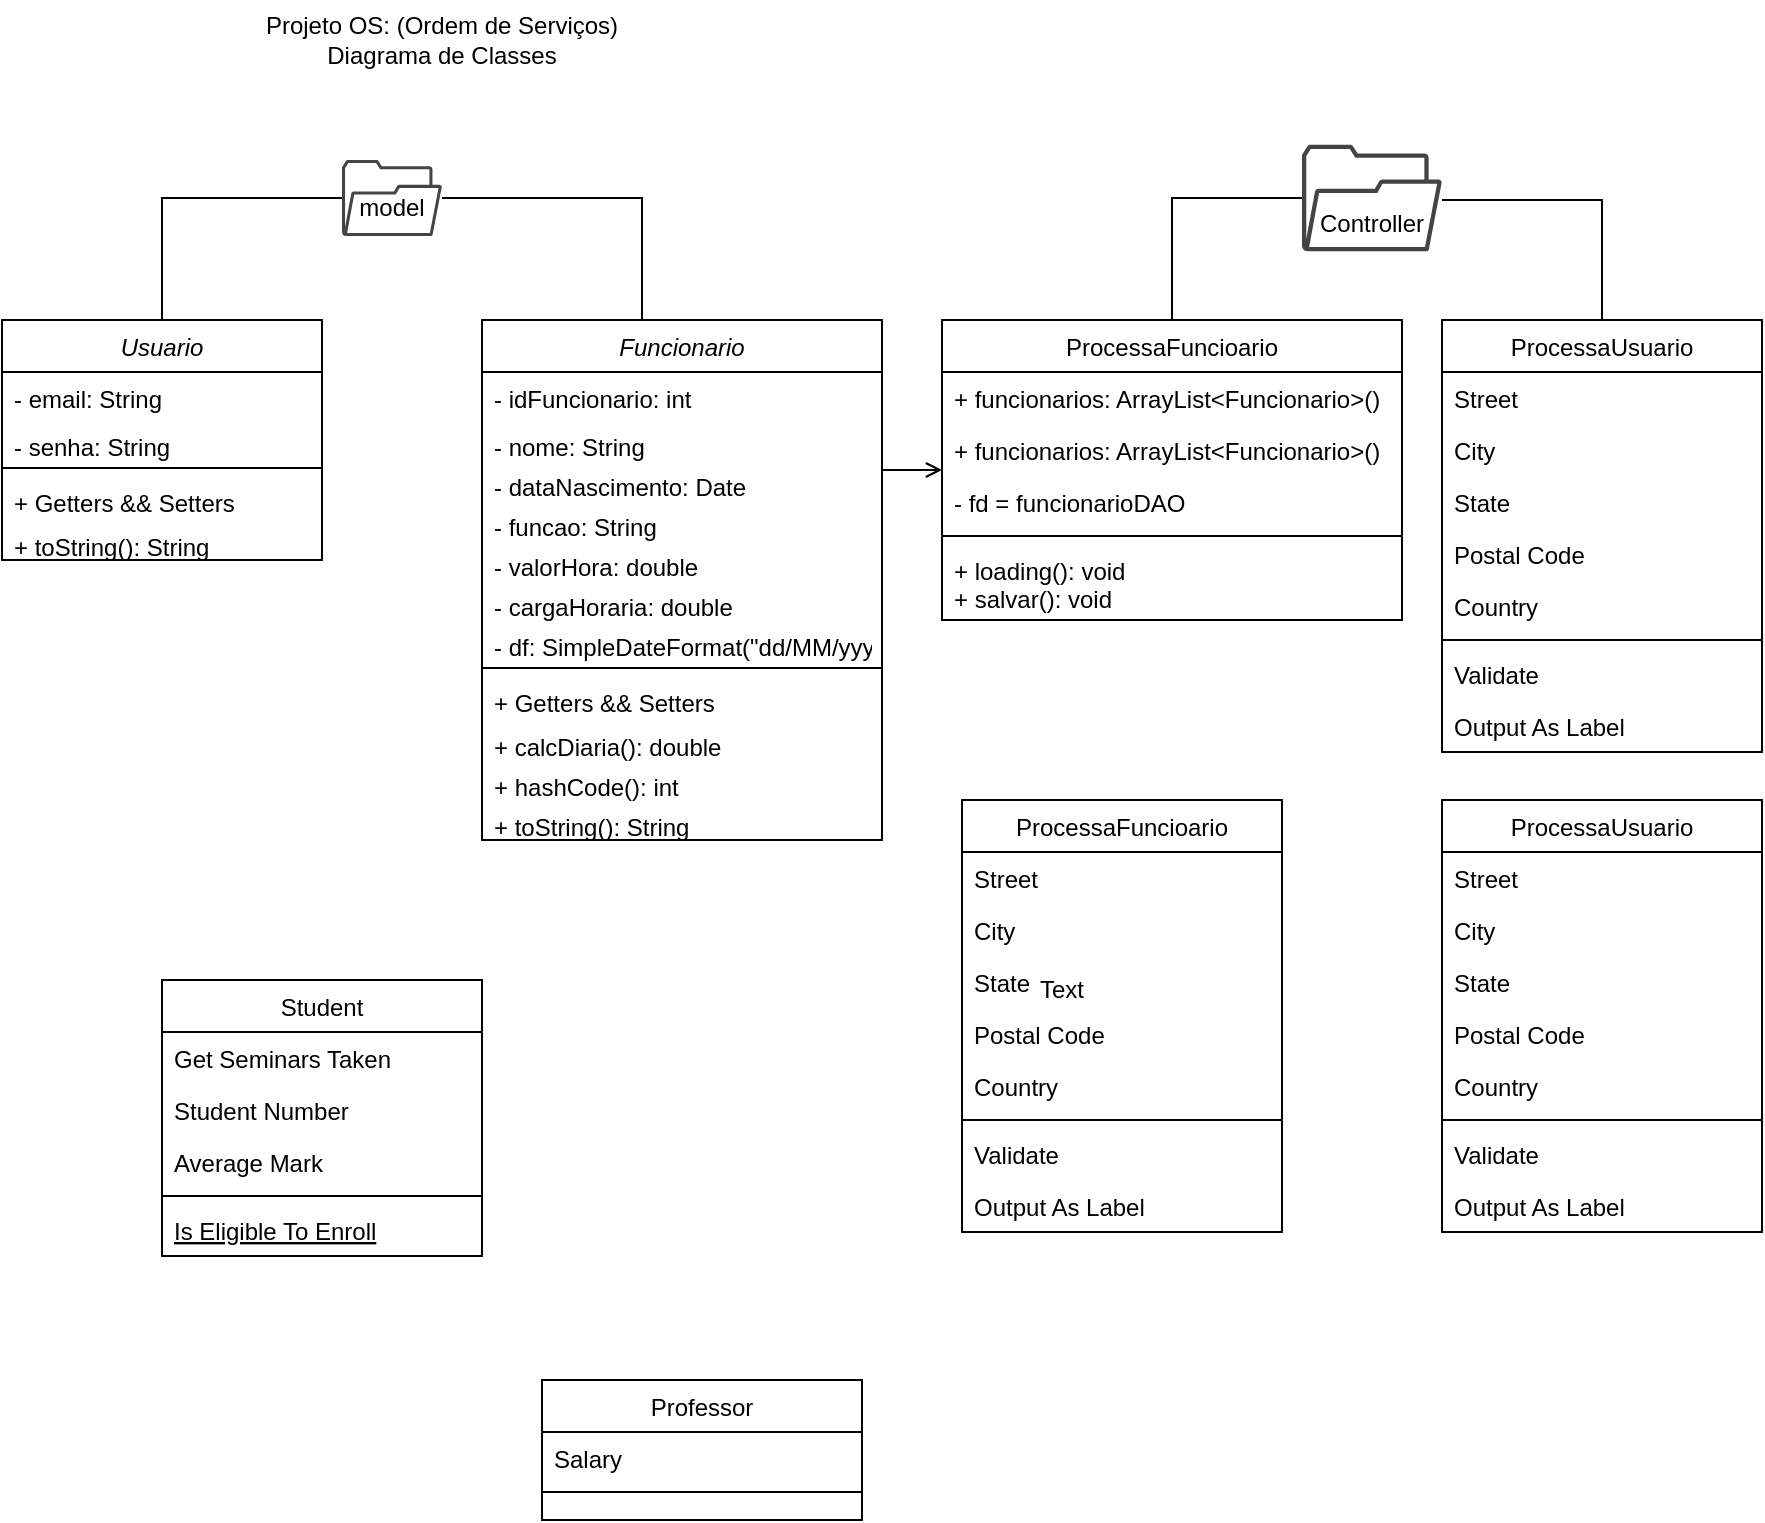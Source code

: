 <mxfile version="18.0.1" type="device"><diagram id="C5RBs43oDa-KdzZeNtuy" name="Page-1"><mxGraphModel dx="1185" dy="614" grid="1" gridSize="10" guides="1" tooltips="1" connect="1" arrows="1" fold="1" page="1" pageScale="1" pageWidth="827" pageHeight="1169" math="0" shadow="0"><root><mxCell id="WIyWlLk6GJQsqaUBKTNV-0"/><mxCell id="WIyWlLk6GJQsqaUBKTNV-1" parent="WIyWlLk6GJQsqaUBKTNV-0"/><mxCell id="zkfFHV4jXpPFQw0GAbJ--0" value="Funcionario" style="swimlane;fontStyle=2;align=center;verticalAlign=top;childLayout=stackLayout;horizontal=1;startSize=26;horizontalStack=0;resizeParent=1;resizeLast=0;collapsible=1;marginBottom=0;rounded=0;shadow=0;strokeWidth=1;" parent="WIyWlLk6GJQsqaUBKTNV-1" vertex="1"><mxGeometry x="280" y="200" width="200" height="260" as="geometry"><mxRectangle x="230" y="140" width="160" height="26" as="alternateBounds"/></mxGeometry></mxCell><mxCell id="zkfFHV4jXpPFQw0GAbJ--1" value="- idFuncionario: int" style="text;align=left;verticalAlign=top;spacingLeft=4;spacingRight=4;overflow=hidden;rotatable=0;points=[[0,0.5],[1,0.5]];portConstraint=eastwest;" parent="zkfFHV4jXpPFQw0GAbJ--0" vertex="1"><mxGeometry y="26" width="200" height="24" as="geometry"/></mxCell><mxCell id="URoHY8AbntJ8hJaSBTkC-378" value="- nome: String" style="text;align=left;verticalAlign=top;spacingLeft=4;spacingRight=4;overflow=hidden;rotatable=0;points=[[0,0.5],[1,0.5]];portConstraint=eastwest;" vertex="1" parent="zkfFHV4jXpPFQw0GAbJ--0"><mxGeometry y="50" width="200" height="20" as="geometry"/></mxCell><mxCell id="URoHY8AbntJ8hJaSBTkC-379" value="- dataNascimento: Date" style="text;align=left;verticalAlign=top;spacingLeft=4;spacingRight=4;overflow=hidden;rotatable=0;points=[[0,0.5],[1,0.5]];portConstraint=eastwest;" vertex="1" parent="zkfFHV4jXpPFQw0GAbJ--0"><mxGeometry y="70" width="200" height="20" as="geometry"/></mxCell><mxCell id="URoHY8AbntJ8hJaSBTkC-381" value="- funcao: String" style="text;align=left;verticalAlign=top;spacingLeft=4;spacingRight=4;overflow=hidden;rotatable=0;points=[[0,0.5],[1,0.5]];portConstraint=eastwest;" vertex="1" parent="zkfFHV4jXpPFQw0GAbJ--0"><mxGeometry y="90" width="200" height="20" as="geometry"/></mxCell><mxCell id="URoHY8AbntJ8hJaSBTkC-382" value="- valorHora: double" style="text;align=left;verticalAlign=top;spacingLeft=4;spacingRight=4;overflow=hidden;rotatable=0;points=[[0,0.5],[1,0.5]];portConstraint=eastwest;" vertex="1" parent="zkfFHV4jXpPFQw0GAbJ--0"><mxGeometry y="110" width="200" height="20" as="geometry"/></mxCell><mxCell id="URoHY8AbntJ8hJaSBTkC-383" value="- cargaHoraria: double" style="text;align=left;verticalAlign=top;spacingLeft=4;spacingRight=4;overflow=hidden;rotatable=0;points=[[0,0.5],[1,0.5]];portConstraint=eastwest;" vertex="1" parent="zkfFHV4jXpPFQw0GAbJ--0"><mxGeometry y="130" width="200" height="20" as="geometry"/></mxCell><mxCell id="URoHY8AbntJ8hJaSBTkC-384" value="- df: SimpleDateFormat(&quot;dd/MM/yyyy&quot;)" style="text;align=left;verticalAlign=top;spacingLeft=4;spacingRight=4;overflow=hidden;rotatable=0;points=[[0,0.5],[1,0.5]];portConstraint=eastwest;" vertex="1" parent="zkfFHV4jXpPFQw0GAbJ--0"><mxGeometry y="150" width="200" height="20" as="geometry"/></mxCell><mxCell id="zkfFHV4jXpPFQw0GAbJ--4" value="" style="line;html=1;strokeWidth=1;align=left;verticalAlign=middle;spacingTop=-1;spacingLeft=3;spacingRight=3;rotatable=0;labelPosition=right;points=[];portConstraint=eastwest;" parent="zkfFHV4jXpPFQw0GAbJ--0" vertex="1"><mxGeometry y="170" width="200" height="8" as="geometry"/></mxCell><mxCell id="zkfFHV4jXpPFQw0GAbJ--5" value="+ Getters &amp;&amp; Setters" style="text;align=left;verticalAlign=top;spacingLeft=4;spacingRight=4;overflow=hidden;rotatable=0;points=[[0,0.5],[1,0.5]];portConstraint=eastwest;" parent="zkfFHV4jXpPFQw0GAbJ--0" vertex="1"><mxGeometry y="178" width="200" height="22" as="geometry"/></mxCell><mxCell id="URoHY8AbntJ8hJaSBTkC-385" value="+ calcDiaria(): double" style="text;align=left;verticalAlign=top;spacingLeft=4;spacingRight=4;overflow=hidden;rotatable=0;points=[[0,0.5],[1,0.5]];portConstraint=eastwest;" vertex="1" parent="zkfFHV4jXpPFQw0GAbJ--0"><mxGeometry y="200" width="200" height="20" as="geometry"/></mxCell><mxCell id="URoHY8AbntJ8hJaSBTkC-386" value="+ hashCode(): int" style="text;align=left;verticalAlign=top;spacingLeft=4;spacingRight=4;overflow=hidden;rotatable=0;points=[[0,0.5],[1,0.5]];portConstraint=eastwest;" vertex="1" parent="zkfFHV4jXpPFQw0GAbJ--0"><mxGeometry y="220" width="200" height="20" as="geometry"/></mxCell><mxCell id="URoHY8AbntJ8hJaSBTkC-387" value="+ toString(): String" style="text;align=left;verticalAlign=top;spacingLeft=4;spacingRight=4;overflow=hidden;rotatable=0;points=[[0,0.5],[1,0.5]];portConstraint=eastwest;" vertex="1" parent="zkfFHV4jXpPFQw0GAbJ--0"><mxGeometry y="240" width="200" height="20" as="geometry"/></mxCell><mxCell id="zkfFHV4jXpPFQw0GAbJ--6" value="Student" style="swimlane;fontStyle=0;align=center;verticalAlign=top;childLayout=stackLayout;horizontal=1;startSize=26;horizontalStack=0;resizeParent=1;resizeLast=0;collapsible=1;marginBottom=0;rounded=0;shadow=0;strokeWidth=1;" parent="WIyWlLk6GJQsqaUBKTNV-1" vertex="1"><mxGeometry x="120" y="530" width="160" height="138" as="geometry"><mxRectangle x="130" y="380" width="160" height="26" as="alternateBounds"/></mxGeometry></mxCell><mxCell id="zkfFHV4jXpPFQw0GAbJ--11" value="Get Seminars Taken" style="text;align=left;verticalAlign=top;spacingLeft=4;spacingRight=4;overflow=hidden;rotatable=0;points=[[0,0.5],[1,0.5]];portConstraint=eastwest;" parent="zkfFHV4jXpPFQw0GAbJ--6" vertex="1"><mxGeometry y="26" width="160" height="26" as="geometry"/></mxCell><mxCell id="zkfFHV4jXpPFQw0GAbJ--7" value="Student Number" style="text;align=left;verticalAlign=top;spacingLeft=4;spacingRight=4;overflow=hidden;rotatable=0;points=[[0,0.5],[1,0.5]];portConstraint=eastwest;" parent="zkfFHV4jXpPFQw0GAbJ--6" vertex="1"><mxGeometry y="52" width="160" height="26" as="geometry"/></mxCell><mxCell id="zkfFHV4jXpPFQw0GAbJ--8" value="Average Mark" style="text;align=left;verticalAlign=top;spacingLeft=4;spacingRight=4;overflow=hidden;rotatable=0;points=[[0,0.5],[1,0.5]];portConstraint=eastwest;rounded=0;shadow=0;html=0;" parent="zkfFHV4jXpPFQw0GAbJ--6" vertex="1"><mxGeometry y="78" width="160" height="26" as="geometry"/></mxCell><mxCell id="zkfFHV4jXpPFQw0GAbJ--9" value="" style="line;html=1;strokeWidth=1;align=left;verticalAlign=middle;spacingTop=-1;spacingLeft=3;spacingRight=3;rotatable=0;labelPosition=right;points=[];portConstraint=eastwest;" parent="zkfFHV4jXpPFQw0GAbJ--6" vertex="1"><mxGeometry y="104" width="160" height="8" as="geometry"/></mxCell><mxCell id="zkfFHV4jXpPFQw0GAbJ--10" value="Is Eligible To Enroll" style="text;align=left;verticalAlign=top;spacingLeft=4;spacingRight=4;overflow=hidden;rotatable=0;points=[[0,0.5],[1,0.5]];portConstraint=eastwest;fontStyle=4" parent="zkfFHV4jXpPFQw0GAbJ--6" vertex="1"><mxGeometry y="112" width="160" height="26" as="geometry"/></mxCell><mxCell id="zkfFHV4jXpPFQw0GAbJ--13" value="Professor" style="swimlane;fontStyle=0;align=center;verticalAlign=top;childLayout=stackLayout;horizontal=1;startSize=26;horizontalStack=0;resizeParent=1;resizeLast=0;collapsible=1;marginBottom=0;rounded=0;shadow=0;strokeWidth=1;" parent="WIyWlLk6GJQsqaUBKTNV-1" vertex="1"><mxGeometry x="310" y="730" width="160" height="70" as="geometry"><mxRectangle x="340" y="380" width="170" height="26" as="alternateBounds"/></mxGeometry></mxCell><mxCell id="zkfFHV4jXpPFQw0GAbJ--14" value="Salary" style="text;align=left;verticalAlign=top;spacingLeft=4;spacingRight=4;overflow=hidden;rotatable=0;points=[[0,0.5],[1,0.5]];portConstraint=eastwest;" parent="zkfFHV4jXpPFQw0GAbJ--13" vertex="1"><mxGeometry y="26" width="160" height="26" as="geometry"/></mxCell><mxCell id="zkfFHV4jXpPFQw0GAbJ--15" value="" style="line;html=1;strokeWidth=1;align=left;verticalAlign=middle;spacingTop=-1;spacingLeft=3;spacingRight=3;rotatable=0;labelPosition=right;points=[];portConstraint=eastwest;" parent="zkfFHV4jXpPFQw0GAbJ--13" vertex="1"><mxGeometry y="52" width="160" height="8" as="geometry"/></mxCell><mxCell id="zkfFHV4jXpPFQw0GAbJ--17" value="ProcessaFuncioario" style="swimlane;fontStyle=0;align=center;verticalAlign=top;childLayout=stackLayout;horizontal=1;startSize=26;horizontalStack=0;resizeParent=1;resizeLast=0;collapsible=1;marginBottom=0;rounded=0;shadow=0;strokeWidth=1;" parent="WIyWlLk6GJQsqaUBKTNV-1" vertex="1"><mxGeometry x="510" y="200" width="230" height="150" as="geometry"><mxRectangle x="550" y="140" width="160" height="26" as="alternateBounds"/></mxGeometry></mxCell><mxCell id="zkfFHV4jXpPFQw0GAbJ--20" value="+ funcionarios: ArrayList&lt;Funcionario&gt;()" style="text;align=left;verticalAlign=top;spacingLeft=4;spacingRight=4;overflow=hidden;rotatable=0;points=[[0,0.5],[1,0.5]];portConstraint=eastwest;rounded=0;shadow=0;html=0;" parent="zkfFHV4jXpPFQw0GAbJ--17" vertex="1"><mxGeometry y="26" width="230" height="26" as="geometry"/></mxCell><mxCell id="URoHY8AbntJ8hJaSBTkC-407" value="+ funcionarios: ArrayList&lt;Funcionario&gt;()" style="text;align=left;verticalAlign=top;spacingLeft=4;spacingRight=4;overflow=hidden;rotatable=0;points=[[0,0.5],[1,0.5]];portConstraint=eastwest;rounded=0;shadow=0;html=0;" vertex="1" parent="zkfFHV4jXpPFQw0GAbJ--17"><mxGeometry y="52" width="230" height="26" as="geometry"/></mxCell><mxCell id="URoHY8AbntJ8hJaSBTkC-408" value="- fd = funcionarioDAO" style="text;align=left;verticalAlign=top;spacingLeft=4;spacingRight=4;overflow=hidden;rotatable=0;points=[[0,0.5],[1,0.5]];portConstraint=eastwest;rounded=0;shadow=0;html=0;" vertex="1" parent="zkfFHV4jXpPFQw0GAbJ--17"><mxGeometry y="78" width="230" height="26" as="geometry"/></mxCell><mxCell id="zkfFHV4jXpPFQw0GAbJ--23" value="" style="line;html=1;strokeWidth=1;align=left;verticalAlign=middle;spacingTop=-1;spacingLeft=3;spacingRight=3;rotatable=0;labelPosition=right;points=[];portConstraint=eastwest;" parent="zkfFHV4jXpPFQw0GAbJ--17" vertex="1"><mxGeometry y="104" width="230" height="8" as="geometry"/></mxCell><mxCell id="zkfFHV4jXpPFQw0GAbJ--24" value="+ loading(): void&#10;+ salvar(): void" style="text;align=left;verticalAlign=top;spacingLeft=4;spacingRight=4;overflow=hidden;rotatable=0;points=[[0,0.5],[1,0.5]];portConstraint=eastwest;" parent="zkfFHV4jXpPFQw0GAbJ--17" vertex="1"><mxGeometry y="112" width="230" height="38" as="geometry"/></mxCell><mxCell id="zkfFHV4jXpPFQw0GAbJ--26" value="" style="endArrow=open;shadow=0;strokeWidth=1;rounded=0;endFill=1;edgeStyle=elbowEdgeStyle;elbow=vertical;" parent="WIyWlLk6GJQsqaUBKTNV-1" source="zkfFHV4jXpPFQw0GAbJ--0" target="zkfFHV4jXpPFQw0GAbJ--17" edge="1"><mxGeometry x="0.5" y="41" relative="1" as="geometry"><mxPoint x="500" y="272" as="sourcePoint"/><mxPoint x="660" y="272" as="targetPoint"/><mxPoint x="-40" y="32" as="offset"/></mxGeometry></mxCell><mxCell id="URoHY8AbntJ8hJaSBTkC-0" value="Projeto OS: (Ordem de Serviços)&lt;br&gt;Diagrama de Classes" style="text;html=1;strokeColor=none;fillColor=none;align=center;verticalAlign=middle;whiteSpace=wrap;rounded=0;" vertex="1" parent="WIyWlLk6GJQsqaUBKTNV-1"><mxGeometry x="120" y="40" width="280" height="40" as="geometry"/></mxCell><mxCell id="URoHY8AbntJ8hJaSBTkC-5" style="edgeStyle=orthogonalEdgeStyle;rounded=0;orthogonalLoop=1;jettySize=auto;html=1;entryX=0.5;entryY=0;entryDx=0;entryDy=0;endArrow=none;endFill=0;" edge="1" parent="WIyWlLk6GJQsqaUBKTNV-1" source="URoHY8AbntJ8hJaSBTkC-1" target="zkfFHV4jXpPFQw0GAbJ--0"><mxGeometry relative="1" as="geometry"><Array as="points"><mxPoint x="360" y="139"/></Array></mxGeometry></mxCell><mxCell id="URoHY8AbntJ8hJaSBTkC-24" style="edgeStyle=orthogonalEdgeStyle;rounded=0;orthogonalLoop=1;jettySize=auto;html=1;entryX=0.5;entryY=0;entryDx=0;entryDy=0;endArrow=none;endFill=0;" edge="1" parent="WIyWlLk6GJQsqaUBKTNV-1" source="URoHY8AbntJ8hJaSBTkC-1" target="URoHY8AbntJ8hJaSBTkC-8"><mxGeometry relative="1" as="geometry"/></mxCell><mxCell id="URoHY8AbntJ8hJaSBTkC-1" value="" style="sketch=0;pointerEvents=1;shadow=0;dashed=0;html=1;strokeColor=none;fillColor=#434445;aspect=fixed;labelPosition=center;verticalLabelPosition=bottom;verticalAlign=top;align=center;outlineConnect=0;shape=mxgraph.vvd.folder;" vertex="1" parent="WIyWlLk6GJQsqaUBKTNV-1"><mxGeometry x="210" y="120" width="50" height="38" as="geometry"/></mxCell><mxCell id="URoHY8AbntJ8hJaSBTkC-7" value="model" style="text;html=1;strokeColor=none;fillColor=none;align=center;verticalAlign=middle;whiteSpace=wrap;rounded=0;" vertex="1" parent="WIyWlLk6GJQsqaUBKTNV-1"><mxGeometry x="215" y="130" width="40" height="28" as="geometry"/></mxCell><mxCell id="URoHY8AbntJ8hJaSBTkC-8" value="Usuario" style="swimlane;fontStyle=2;align=center;verticalAlign=top;childLayout=stackLayout;horizontal=1;startSize=26;horizontalStack=0;resizeParent=1;resizeLast=0;collapsible=1;marginBottom=0;rounded=0;shadow=0;strokeWidth=1;" vertex="1" parent="WIyWlLk6GJQsqaUBKTNV-1"><mxGeometry x="40" y="200" width="160" height="120" as="geometry"><mxRectangle x="230" y="140" width="160" height="26" as="alternateBounds"/></mxGeometry></mxCell><mxCell id="URoHY8AbntJ8hJaSBTkC-9" value="- email: String" style="text;align=left;verticalAlign=top;spacingLeft=4;spacingRight=4;overflow=hidden;rotatable=0;points=[[0,0.5],[1,0.5]];portConstraint=eastwest;" vertex="1" parent="URoHY8AbntJ8hJaSBTkC-8"><mxGeometry y="26" width="160" height="24" as="geometry"/></mxCell><mxCell id="URoHY8AbntJ8hJaSBTkC-10" value="- senha: String" style="text;align=left;verticalAlign=top;spacingLeft=4;spacingRight=4;overflow=hidden;rotatable=0;points=[[0,0.5],[1,0.5]];portConstraint=eastwest;rounded=0;shadow=0;html=0;" vertex="1" parent="URoHY8AbntJ8hJaSBTkC-8"><mxGeometry y="50" width="160" height="20" as="geometry"/></mxCell><mxCell id="URoHY8AbntJ8hJaSBTkC-12" value="" style="line;html=1;strokeWidth=1;align=left;verticalAlign=middle;spacingTop=-1;spacingLeft=3;spacingRight=3;rotatable=0;labelPosition=right;points=[];portConstraint=eastwest;" vertex="1" parent="URoHY8AbntJ8hJaSBTkC-8"><mxGeometry y="70" width="160" height="8" as="geometry"/></mxCell><mxCell id="URoHY8AbntJ8hJaSBTkC-13" value="+ Getters &amp;&amp; Setters" style="text;align=left;verticalAlign=top;spacingLeft=4;spacingRight=4;overflow=hidden;rotatable=0;points=[[0,0.5],[1,0.5]];portConstraint=eastwest;" vertex="1" parent="URoHY8AbntJ8hJaSBTkC-8"><mxGeometry y="78" width="160" height="22" as="geometry"/></mxCell><mxCell id="URoHY8AbntJ8hJaSBTkC-375" value="+ toString(): String" style="text;align=left;verticalAlign=top;spacingLeft=4;spacingRight=4;overflow=hidden;rotatable=0;points=[[0,0.5],[1,0.5]];portConstraint=eastwest;" vertex="1" parent="URoHY8AbntJ8hJaSBTkC-8"><mxGeometry y="100" width="160" height="20" as="geometry"/></mxCell><mxCell id="URoHY8AbntJ8hJaSBTkC-15" value="ProcessaUsuario" style="swimlane;fontStyle=0;align=center;verticalAlign=top;childLayout=stackLayout;horizontal=1;startSize=26;horizontalStack=0;resizeParent=1;resizeLast=0;collapsible=1;marginBottom=0;rounded=0;shadow=0;strokeWidth=1;" vertex="1" parent="WIyWlLk6GJQsqaUBKTNV-1"><mxGeometry x="760" y="200" width="160" height="216" as="geometry"><mxRectangle x="550" y="140" width="160" height="26" as="alternateBounds"/></mxGeometry></mxCell><mxCell id="URoHY8AbntJ8hJaSBTkC-16" value="Street" style="text;align=left;verticalAlign=top;spacingLeft=4;spacingRight=4;overflow=hidden;rotatable=0;points=[[0,0.5],[1,0.5]];portConstraint=eastwest;" vertex="1" parent="URoHY8AbntJ8hJaSBTkC-15"><mxGeometry y="26" width="160" height="26" as="geometry"/></mxCell><mxCell id="URoHY8AbntJ8hJaSBTkC-17" value="City" style="text;align=left;verticalAlign=top;spacingLeft=4;spacingRight=4;overflow=hidden;rotatable=0;points=[[0,0.5],[1,0.5]];portConstraint=eastwest;rounded=0;shadow=0;html=0;" vertex="1" parent="URoHY8AbntJ8hJaSBTkC-15"><mxGeometry y="52" width="160" height="26" as="geometry"/></mxCell><mxCell id="URoHY8AbntJ8hJaSBTkC-18" value="State" style="text;align=left;verticalAlign=top;spacingLeft=4;spacingRight=4;overflow=hidden;rotatable=0;points=[[0,0.5],[1,0.5]];portConstraint=eastwest;rounded=0;shadow=0;html=0;" vertex="1" parent="URoHY8AbntJ8hJaSBTkC-15"><mxGeometry y="78" width="160" height="26" as="geometry"/></mxCell><mxCell id="URoHY8AbntJ8hJaSBTkC-19" value="Postal Code" style="text;align=left;verticalAlign=top;spacingLeft=4;spacingRight=4;overflow=hidden;rotatable=0;points=[[0,0.5],[1,0.5]];portConstraint=eastwest;rounded=0;shadow=0;html=0;" vertex="1" parent="URoHY8AbntJ8hJaSBTkC-15"><mxGeometry y="104" width="160" height="26" as="geometry"/></mxCell><mxCell id="URoHY8AbntJ8hJaSBTkC-20" value="Country" style="text;align=left;verticalAlign=top;spacingLeft=4;spacingRight=4;overflow=hidden;rotatable=0;points=[[0,0.5],[1,0.5]];portConstraint=eastwest;rounded=0;shadow=0;html=0;" vertex="1" parent="URoHY8AbntJ8hJaSBTkC-15"><mxGeometry y="130" width="160" height="26" as="geometry"/></mxCell><mxCell id="URoHY8AbntJ8hJaSBTkC-21" value="" style="line;html=1;strokeWidth=1;align=left;verticalAlign=middle;spacingTop=-1;spacingLeft=3;spacingRight=3;rotatable=0;labelPosition=right;points=[];portConstraint=eastwest;" vertex="1" parent="URoHY8AbntJ8hJaSBTkC-15"><mxGeometry y="156" width="160" height="8" as="geometry"/></mxCell><mxCell id="URoHY8AbntJ8hJaSBTkC-22" value="Validate" style="text;align=left;verticalAlign=top;spacingLeft=4;spacingRight=4;overflow=hidden;rotatable=0;points=[[0,0.5],[1,0.5]];portConstraint=eastwest;" vertex="1" parent="URoHY8AbntJ8hJaSBTkC-15"><mxGeometry y="164" width="160" height="26" as="geometry"/></mxCell><mxCell id="URoHY8AbntJ8hJaSBTkC-23" value="Output As Label" style="text;align=left;verticalAlign=top;spacingLeft=4;spacingRight=4;overflow=hidden;rotatable=0;points=[[0,0.5],[1,0.5]];portConstraint=eastwest;" vertex="1" parent="URoHY8AbntJ8hJaSBTkC-15"><mxGeometry y="190" width="160" height="26" as="geometry"/></mxCell><mxCell id="URoHY8AbntJ8hJaSBTkC-27" style="edgeStyle=orthogonalEdgeStyle;rounded=0;orthogonalLoop=1;jettySize=auto;html=1;entryX=0.5;entryY=0;entryDx=0;entryDy=0;endArrow=none;endFill=0;" edge="1" parent="WIyWlLk6GJQsqaUBKTNV-1" source="URoHY8AbntJ8hJaSBTkC-25" target="URoHY8AbntJ8hJaSBTkC-15"><mxGeometry relative="1" as="geometry"><Array as="points"><mxPoint x="840" y="140"/></Array></mxGeometry></mxCell><mxCell id="URoHY8AbntJ8hJaSBTkC-29" style="edgeStyle=orthogonalEdgeStyle;rounded=0;orthogonalLoop=1;jettySize=auto;html=1;entryX=0.5;entryY=0;entryDx=0;entryDy=0;endArrow=none;endFill=0;" edge="1" parent="WIyWlLk6GJQsqaUBKTNV-1" source="URoHY8AbntJ8hJaSBTkC-25" target="zkfFHV4jXpPFQw0GAbJ--17"><mxGeometry relative="1" as="geometry"><Array as="points"><mxPoint x="625" y="139"/></Array></mxGeometry></mxCell><mxCell id="URoHY8AbntJ8hJaSBTkC-25" value="" style="sketch=0;pointerEvents=1;shadow=0;dashed=0;html=1;strokeColor=none;fillColor=#434445;aspect=fixed;labelPosition=center;verticalLabelPosition=bottom;verticalAlign=top;align=center;outlineConnect=0;shape=mxgraph.vvd.folder;" vertex="1" parent="WIyWlLk6GJQsqaUBKTNV-1"><mxGeometry x="690" y="112.4" width="70" height="53.2" as="geometry"/></mxCell><mxCell id="URoHY8AbntJ8hJaSBTkC-26" value="Controller" style="text;html=1;strokeColor=none;fillColor=none;align=center;verticalAlign=middle;whiteSpace=wrap;rounded=0;" vertex="1" parent="WIyWlLk6GJQsqaUBKTNV-1"><mxGeometry x="705" y="137.6" width="40" height="28" as="geometry"/></mxCell><mxCell id="URoHY8AbntJ8hJaSBTkC-388" value="ProcessaFuncioario" style="swimlane;fontStyle=0;align=center;verticalAlign=top;childLayout=stackLayout;horizontal=1;startSize=26;horizontalStack=0;resizeParent=1;resizeLast=0;collapsible=1;marginBottom=0;rounded=0;shadow=0;strokeWidth=1;" vertex="1" parent="WIyWlLk6GJQsqaUBKTNV-1"><mxGeometry x="520" y="440" width="160" height="216" as="geometry"><mxRectangle x="550" y="140" width="160" height="26" as="alternateBounds"/></mxGeometry></mxCell><mxCell id="URoHY8AbntJ8hJaSBTkC-389" value="Street" style="text;align=left;verticalAlign=top;spacingLeft=4;spacingRight=4;overflow=hidden;rotatable=0;points=[[0,0.5],[1,0.5]];portConstraint=eastwest;" vertex="1" parent="URoHY8AbntJ8hJaSBTkC-388"><mxGeometry y="26" width="160" height="26" as="geometry"/></mxCell><mxCell id="URoHY8AbntJ8hJaSBTkC-390" value="City" style="text;align=left;verticalAlign=top;spacingLeft=4;spacingRight=4;overflow=hidden;rotatable=0;points=[[0,0.5],[1,0.5]];portConstraint=eastwest;rounded=0;shadow=0;html=0;" vertex="1" parent="URoHY8AbntJ8hJaSBTkC-388"><mxGeometry y="52" width="160" height="26" as="geometry"/></mxCell><mxCell id="URoHY8AbntJ8hJaSBTkC-391" value="State" style="text;align=left;verticalAlign=top;spacingLeft=4;spacingRight=4;overflow=hidden;rotatable=0;points=[[0,0.5],[1,0.5]];portConstraint=eastwest;rounded=0;shadow=0;html=0;" vertex="1" parent="URoHY8AbntJ8hJaSBTkC-388"><mxGeometry y="78" width="160" height="26" as="geometry"/></mxCell><mxCell id="URoHY8AbntJ8hJaSBTkC-392" value="Postal Code" style="text;align=left;verticalAlign=top;spacingLeft=4;spacingRight=4;overflow=hidden;rotatable=0;points=[[0,0.5],[1,0.5]];portConstraint=eastwest;rounded=0;shadow=0;html=0;" vertex="1" parent="URoHY8AbntJ8hJaSBTkC-388"><mxGeometry y="104" width="160" height="26" as="geometry"/></mxCell><mxCell id="URoHY8AbntJ8hJaSBTkC-393" value="Country" style="text;align=left;verticalAlign=top;spacingLeft=4;spacingRight=4;overflow=hidden;rotatable=0;points=[[0,0.5],[1,0.5]];portConstraint=eastwest;rounded=0;shadow=0;html=0;" vertex="1" parent="URoHY8AbntJ8hJaSBTkC-388"><mxGeometry y="130" width="160" height="26" as="geometry"/></mxCell><mxCell id="URoHY8AbntJ8hJaSBTkC-394" value="" style="line;html=1;strokeWidth=1;align=left;verticalAlign=middle;spacingTop=-1;spacingLeft=3;spacingRight=3;rotatable=0;labelPosition=right;points=[];portConstraint=eastwest;" vertex="1" parent="URoHY8AbntJ8hJaSBTkC-388"><mxGeometry y="156" width="160" height="8" as="geometry"/></mxCell><mxCell id="URoHY8AbntJ8hJaSBTkC-395" value="Validate" style="text;align=left;verticalAlign=top;spacingLeft=4;spacingRight=4;overflow=hidden;rotatable=0;points=[[0,0.5],[1,0.5]];portConstraint=eastwest;" vertex="1" parent="URoHY8AbntJ8hJaSBTkC-388"><mxGeometry y="164" width="160" height="26" as="geometry"/></mxCell><mxCell id="URoHY8AbntJ8hJaSBTkC-396" value="Output As Label" style="text;align=left;verticalAlign=top;spacingLeft=4;spacingRight=4;overflow=hidden;rotatable=0;points=[[0,0.5],[1,0.5]];portConstraint=eastwest;" vertex="1" parent="URoHY8AbntJ8hJaSBTkC-388"><mxGeometry y="190" width="160" height="26" as="geometry"/></mxCell><mxCell id="URoHY8AbntJ8hJaSBTkC-397" value="ProcessaUsuario" style="swimlane;fontStyle=0;align=center;verticalAlign=top;childLayout=stackLayout;horizontal=1;startSize=26;horizontalStack=0;resizeParent=1;resizeLast=0;collapsible=1;marginBottom=0;rounded=0;shadow=0;strokeWidth=1;" vertex="1" parent="WIyWlLk6GJQsqaUBKTNV-1"><mxGeometry x="760" y="440" width="160" height="216" as="geometry"><mxRectangle x="550" y="140" width="160" height="26" as="alternateBounds"/></mxGeometry></mxCell><mxCell id="URoHY8AbntJ8hJaSBTkC-398" value="Street" style="text;align=left;verticalAlign=top;spacingLeft=4;spacingRight=4;overflow=hidden;rotatable=0;points=[[0,0.5],[1,0.5]];portConstraint=eastwest;" vertex="1" parent="URoHY8AbntJ8hJaSBTkC-397"><mxGeometry y="26" width="160" height="26" as="geometry"/></mxCell><mxCell id="URoHY8AbntJ8hJaSBTkC-399" value="City" style="text;align=left;verticalAlign=top;spacingLeft=4;spacingRight=4;overflow=hidden;rotatable=0;points=[[0,0.5],[1,0.5]];portConstraint=eastwest;rounded=0;shadow=0;html=0;" vertex="1" parent="URoHY8AbntJ8hJaSBTkC-397"><mxGeometry y="52" width="160" height="26" as="geometry"/></mxCell><mxCell id="URoHY8AbntJ8hJaSBTkC-400" value="State" style="text;align=left;verticalAlign=top;spacingLeft=4;spacingRight=4;overflow=hidden;rotatable=0;points=[[0,0.5],[1,0.5]];portConstraint=eastwest;rounded=0;shadow=0;html=0;" vertex="1" parent="URoHY8AbntJ8hJaSBTkC-397"><mxGeometry y="78" width="160" height="26" as="geometry"/></mxCell><mxCell id="URoHY8AbntJ8hJaSBTkC-401" value="Postal Code" style="text;align=left;verticalAlign=top;spacingLeft=4;spacingRight=4;overflow=hidden;rotatable=0;points=[[0,0.5],[1,0.5]];portConstraint=eastwest;rounded=0;shadow=0;html=0;" vertex="1" parent="URoHY8AbntJ8hJaSBTkC-397"><mxGeometry y="104" width="160" height="26" as="geometry"/></mxCell><mxCell id="URoHY8AbntJ8hJaSBTkC-402" value="Country" style="text;align=left;verticalAlign=top;spacingLeft=4;spacingRight=4;overflow=hidden;rotatable=0;points=[[0,0.5],[1,0.5]];portConstraint=eastwest;rounded=0;shadow=0;html=0;" vertex="1" parent="URoHY8AbntJ8hJaSBTkC-397"><mxGeometry y="130" width="160" height="26" as="geometry"/></mxCell><mxCell id="URoHY8AbntJ8hJaSBTkC-403" value="" style="line;html=1;strokeWidth=1;align=left;verticalAlign=middle;spacingTop=-1;spacingLeft=3;spacingRight=3;rotatable=0;labelPosition=right;points=[];portConstraint=eastwest;" vertex="1" parent="URoHY8AbntJ8hJaSBTkC-397"><mxGeometry y="156" width="160" height="8" as="geometry"/></mxCell><mxCell id="URoHY8AbntJ8hJaSBTkC-404" value="Validate" style="text;align=left;verticalAlign=top;spacingLeft=4;spacingRight=4;overflow=hidden;rotatable=0;points=[[0,0.5],[1,0.5]];portConstraint=eastwest;" vertex="1" parent="URoHY8AbntJ8hJaSBTkC-397"><mxGeometry y="164" width="160" height="26" as="geometry"/></mxCell><mxCell id="URoHY8AbntJ8hJaSBTkC-405" value="Output As Label" style="text;align=left;verticalAlign=top;spacingLeft=4;spacingRight=4;overflow=hidden;rotatable=0;points=[[0,0.5],[1,0.5]];portConstraint=eastwest;" vertex="1" parent="URoHY8AbntJ8hJaSBTkC-397"><mxGeometry y="190" width="160" height="26" as="geometry"/></mxCell><mxCell id="URoHY8AbntJ8hJaSBTkC-406" value="Text" style="text;html=1;strokeColor=none;fillColor=none;align=center;verticalAlign=middle;whiteSpace=wrap;rounded=0;" vertex="1" parent="WIyWlLk6GJQsqaUBKTNV-1"><mxGeometry x="540" y="520" width="60" height="30" as="geometry"/></mxCell></root></mxGraphModel></diagram></mxfile>